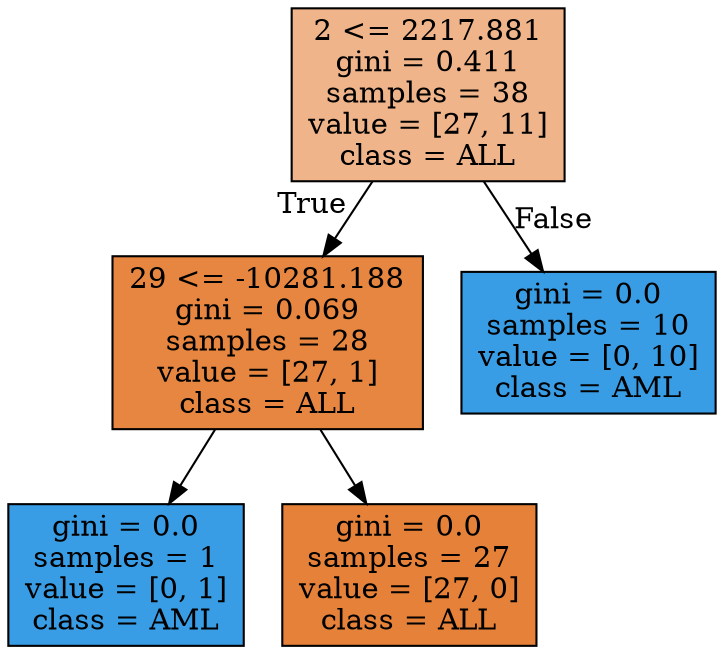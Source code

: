 digraph Tree {
node [shape=box, style="filled", color="black"] ;
0 [label="2 <= 2217.881\ngini = 0.411\nsamples = 38\nvalue = [27, 11]\nclass = ALL", fillcolor="#f0b48a"] ;
1 [label="29 <= -10281.188\ngini = 0.069\nsamples = 28\nvalue = [27, 1]\nclass = ALL", fillcolor="#e68640"] ;
0 -> 1 [labeldistance=2.5, labelangle=45, headlabel="True"] ;
2 [label="gini = 0.0\nsamples = 1\nvalue = [0, 1]\nclass = AML", fillcolor="#399de5"] ;
1 -> 2 ;
3 [label="gini = 0.0\nsamples = 27\nvalue = [27, 0]\nclass = ALL", fillcolor="#e58139"] ;
1 -> 3 ;
4 [label="gini = 0.0\nsamples = 10\nvalue = [0, 10]\nclass = AML", fillcolor="#399de5"] ;
0 -> 4 [labeldistance=2.5, labelangle=-45, headlabel="False"] ;
}
